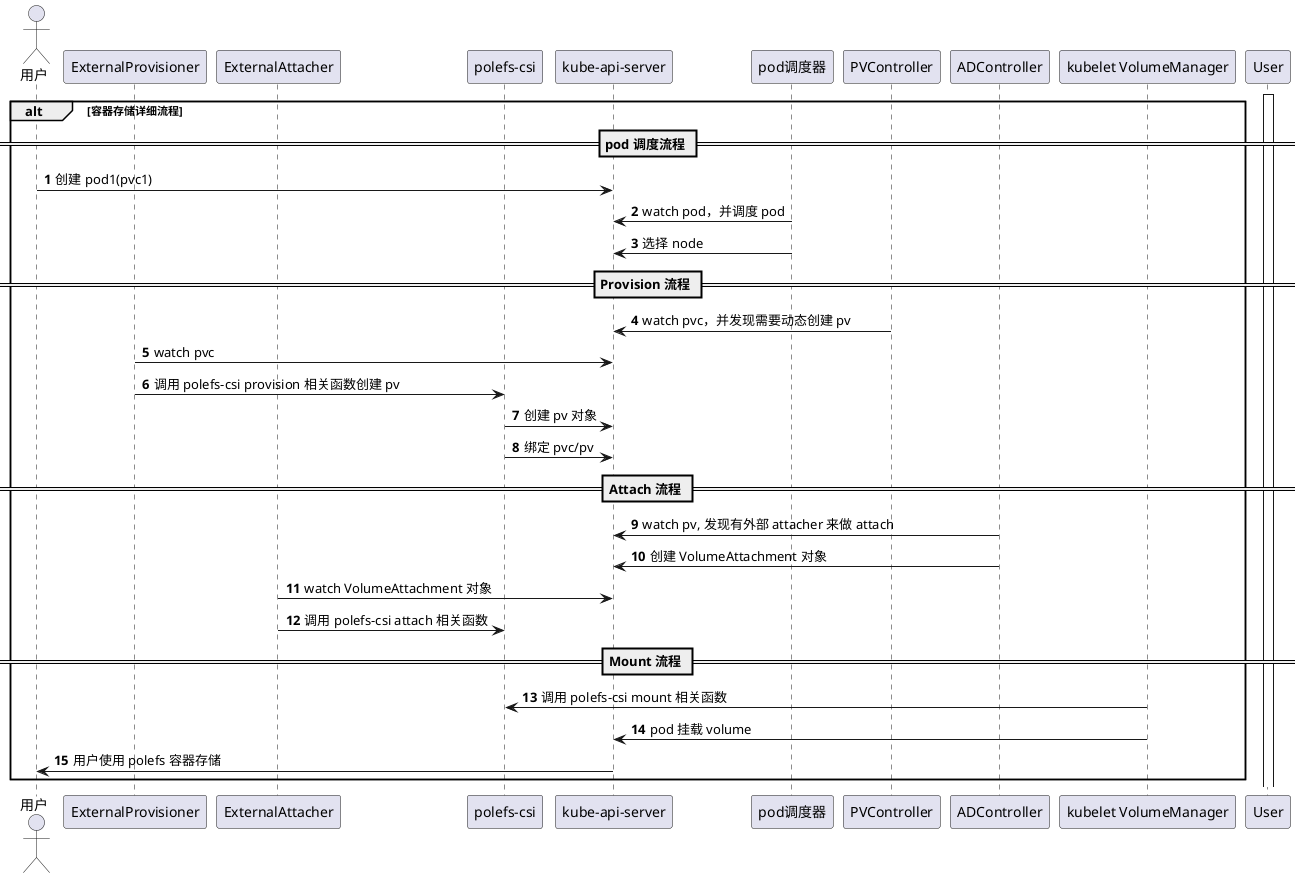 @startuml k8s

autonumber

actor "用户" as user
participant "ExternalProvisioner"
participant "ExternalAttacher"
participant "polefs-csi" as csi
participant "kube-api-server" as apiserver
participant "pod调度器" as scheduler
participant "PVController"
participant "ADController"
participant "kubelet VolumeManager" as kubelet
activate User

  
  alt 容器存储详细流程
		== pod 调度流程 ==
    user -> apiserver:创建 pod1(pvc1)
		scheduler -> apiserver:watch pod，并调度 pod
		scheduler -> apiserver:选择 node

		== Provision 流程 ==
		PVController -> apiserver: watch pvc，并发现需要动态创建 pv
		ExternalProvisioner -> apiserver: watch pvc
		ExternalProvisioner -> csi: 调用 polefs-csi provision 相关函数创建 pv
		csi -> apiserver: 创建 pv 对象
		csi -> apiserver: 绑定 pvc/pv

		== Attach 流程 ==
		ADController -> apiserver: watch pv, 发现有外部 attacher 来做 attach
		ADController -> apiserver: 创建 VolumeAttachment 对象
		ExternalAttacher -> apiserver: watch VolumeAttachment 对象
		ExternalAttacher -> csi: 调用 polefs-csi attach 相关函数

		== Mount 流程 ==
		kubelet -> csi: 调用 polefs-csi mount 相关函数
		kubelet -> apiserver: pod 挂载 volume
		apiserver -> user: 用户使用 polefs 容器存储


  end

@enduml